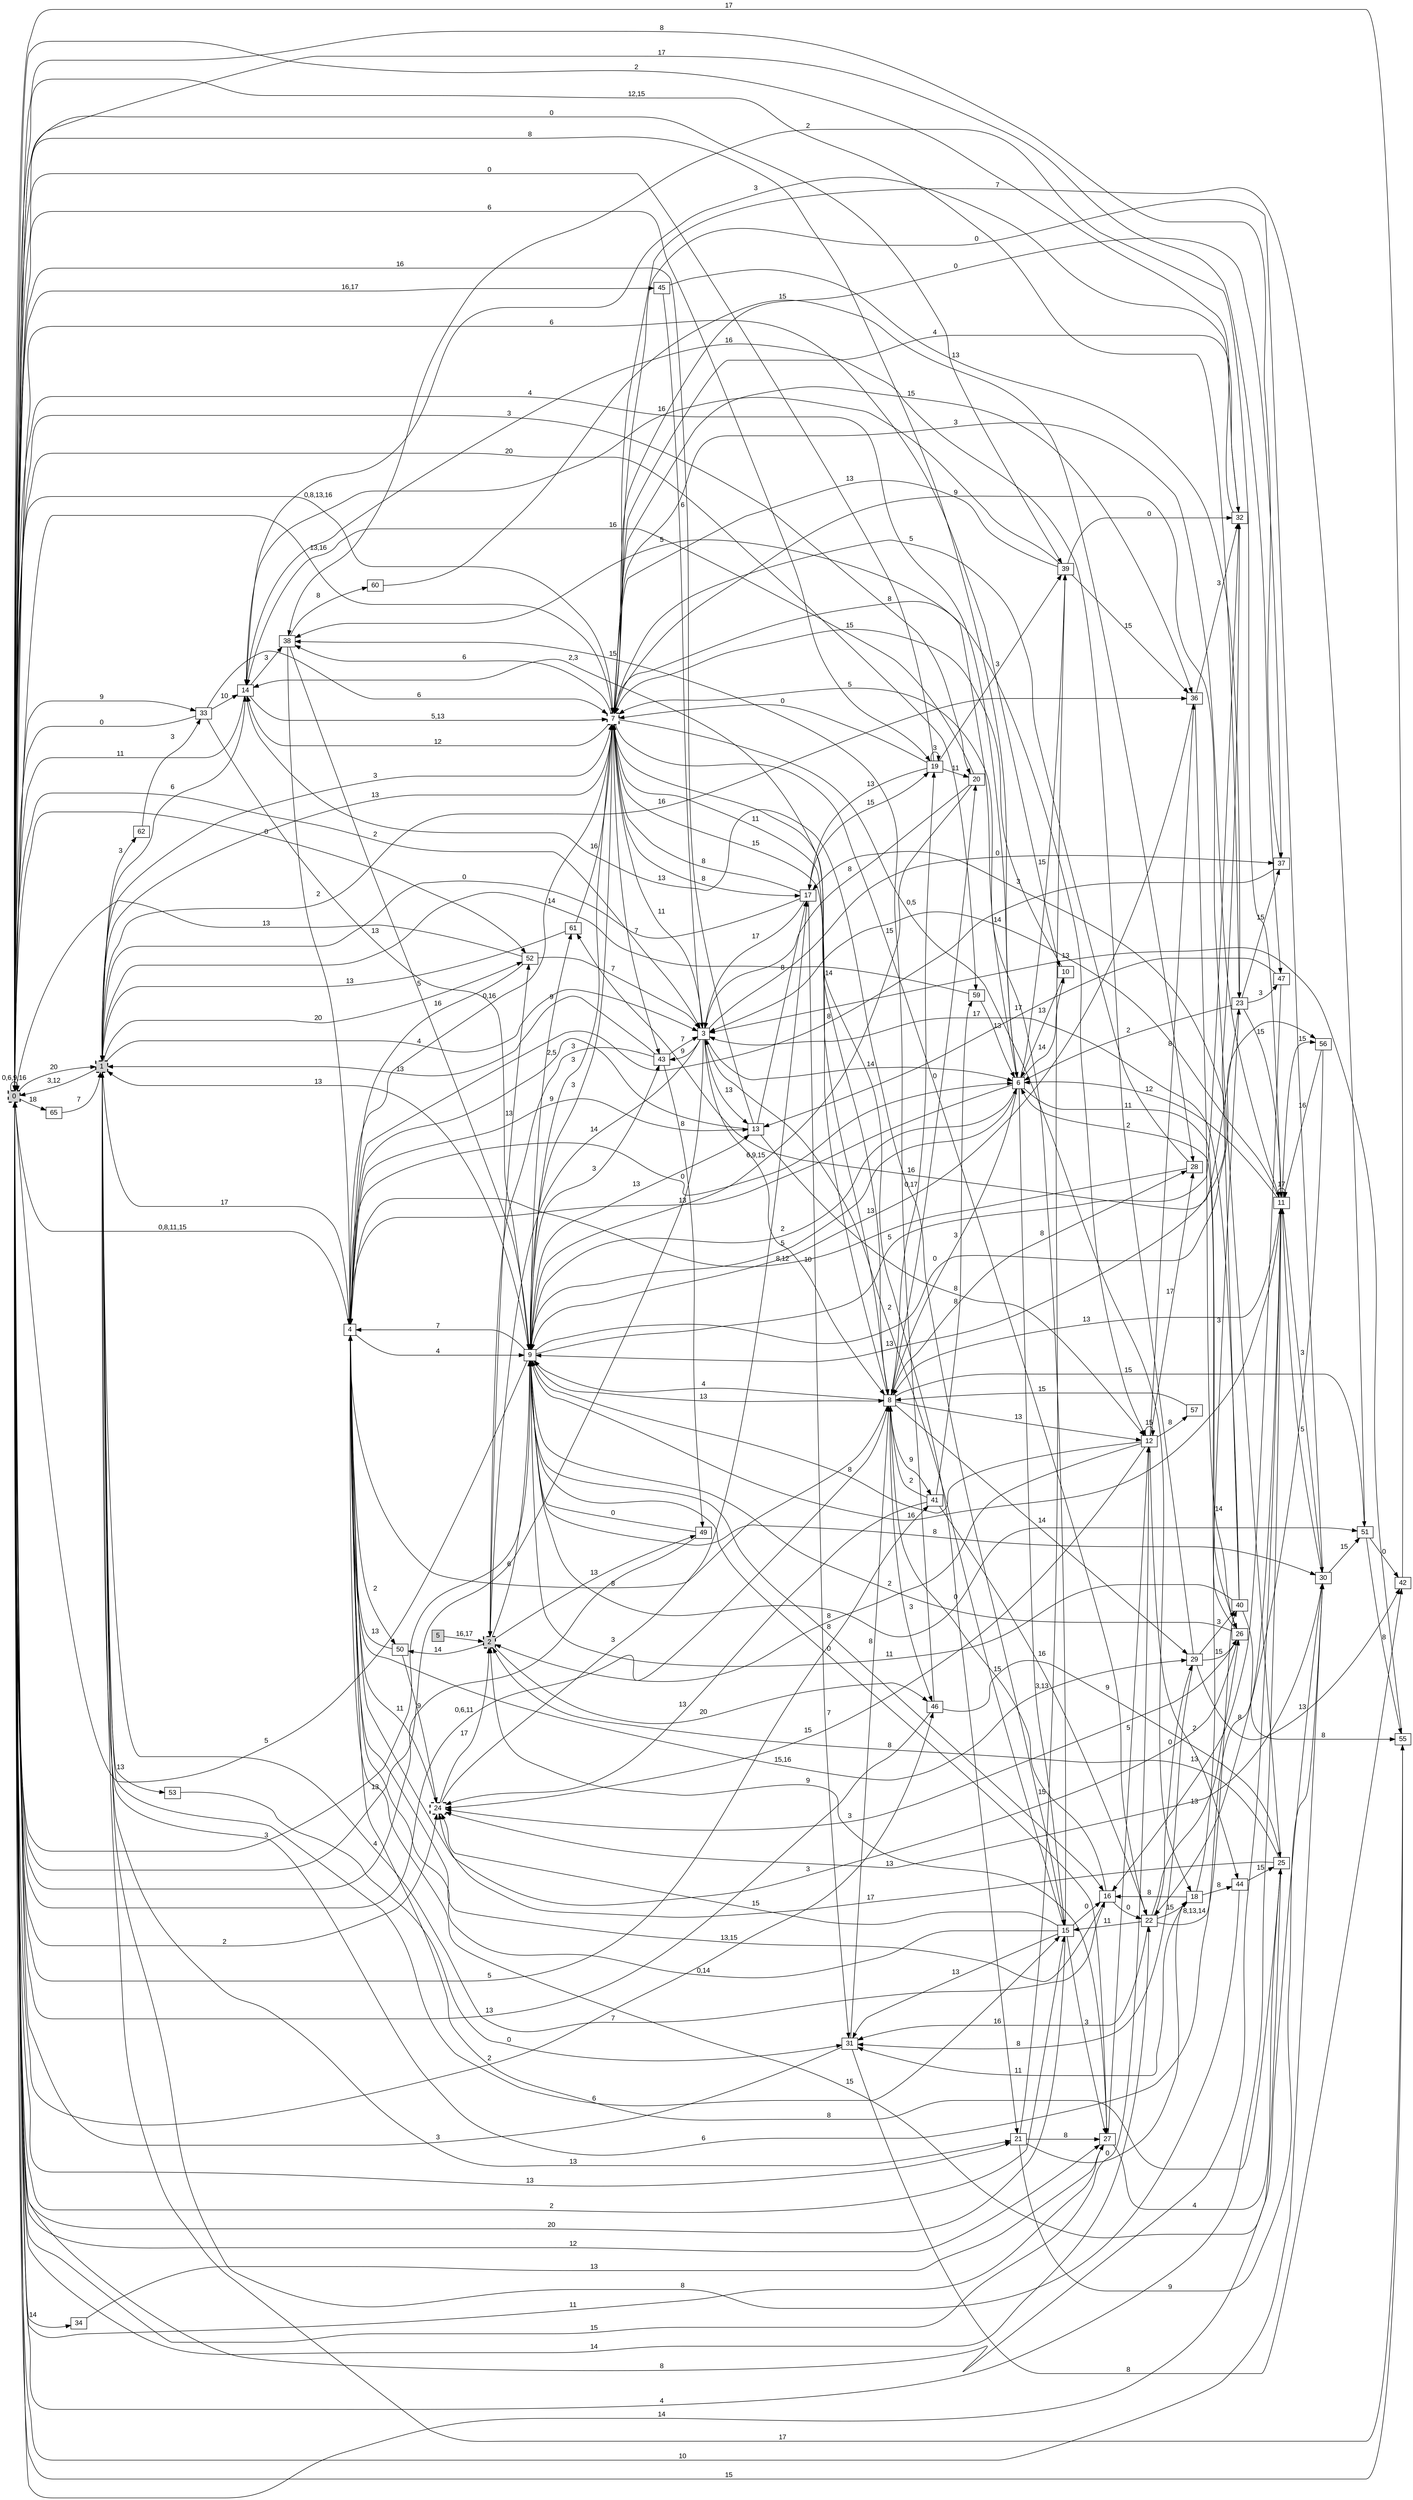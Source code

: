 digraph "NDFA" {
  rankdir=LR
  node [shape=box width=0.1 height=0.1 fontname=Arial]
  edge [fontname=Arial]
/* Estados */
 s0 [label="0" style="filled,bold,dashed"] /* I:1 F:1 D:0 */
 s1 [label="1" style="filled,bold,dashed"] /* I:1 F:1 D:0 */
 s2 [label="2" style="filled,bold,dashed"] /* I:1 F:1 D:0 */
 s3 [label="3" ] /* I:0 F:0 D:0 */
 s4 [label="4" ] /* I:0 F:0 D:0 */
 s5 [label="5" style="filled"] /* I:1 F:0 D:0 */
 s6 [label="6" ] /* I:0 F:0 D:0 */
 s7 [label="7" style="bold,dashed"] /* I:0 F:1 D:0 */
 s8 [label="8" ] /* I:0 F:0 D:0 */
 s9 [label="9" ] /* I:0 F:0 D:0 */
 s10 [label="10" ] /* I:0 F:0 D:0 */
 s11 [label="11" ] /* I:0 F:0 D:0 */
 s12 [label="12" ] /* I:0 F:0 D:0 */
 s13 [label="13" ] /* I:0 F:0 D:0 */
 s14 [label="14" ] /* I:0 F:0 D:0 */
 s15 [label="15" ] /* I:0 F:0 D:0 */
 s16 [label="16" ] /* I:0 F:0 D:0 */
 s17 [label="17" ] /* I:0 F:0 D:0 */
 s18 [label="18" ] /* I:0 F:0 D:0 */
 s19 [label="19" ] /* I:0 F:0 D:0 */
 s20 [label="20" ] /* I:0 F:0 D:0 */
 s21 [label="21" ] /* I:0 F:0 D:0 */
 s22 [label="22" ] /* I:0 F:0 D:0 */
 s23 [label="23" ] /* I:0 F:0 D:0 */
 s24 [label="24" style="bold,dashed"] /* I:0 F:1 D:0 */
 s25 [label="25" ] /* I:0 F:0 D:0 */
 s26 [label="26" ] /* I:0 F:0 D:0 */
 s27 [label="27" ] /* I:0 F:0 D:0 */
 s28 [label="28" ] /* I:0 F:0 D:0 */
 s29 [label="29" ] /* I:0 F:0 D:0 */
 s30 [label="30" ] /* I:0 F:0 D:0 */
 s31 [label="31" ] /* I:0 F:0 D:0 */
 s32 [label="32" ] /* I:0 F:0 D:0 */
 s33 [label="33" ] /* I:0 F:0 D:0 */
 s34 [label="34" ] /* I:0 F:0 D:0 */
 s36 [label="36" ] /* I:0 F:0 D:0 */
 s37 [label="37" ] /* I:0 F:0 D:0 */
 s38 [label="38" ] /* I:0 F:0 D:0 */
 s39 [label="39" ] /* I:0 F:0 D:0 */
 s40 [label="40" ] /* I:0 F:0 D:0 */
 s41 [label="41" ] /* I:0 F:0 D:0 */
 s42 [label="42" ] /* I:0 F:0 D:0 */
 s43 [label="43" ] /* I:0 F:0 D:0 */
 s44 [label="44" ] /* I:0 F:0 D:0 */
 s45 [label="45" ] /* I:0 F:0 D:0 */
 s46 [label="46" ] /* I:0 F:0 D:0 */
 s47 [label="47" ] /* I:0 F:0 D:0 */
 s49 [label="49" ] /* I:0 F:0 D:0 */
 s50 [label="50" ] /* I:0 F:0 D:0 */
 s51 [label="51" ] /* I:0 F:0 D:0 */
 s52 [label="52" ] /* I:0 F:0 D:0 */
 s53 [label="53" ] /* I:0 F:0 D:0 */
 s55 [label="55" ] /* I:0 F:0 D:0 */
 s56 [label="56" ] /* I:0 F:0 D:0 */
 s57 [label="57" ] /* I:0 F:0 D:0 */
 s59 [label="59" ] /* I:0 F:0 D:0 */
 s60 [label="60" ] /* I:0 F:0 D:0 */
 s61 [label="61" ] /* I:0 F:0 D:0 */
 s62 [label="62" ] /* I:0 F:0 D:0 */
 s65 [label="65" ] /* I:0 F:0 D:0 */
/* Transiciones */
  s0 -> s0 [label="0,6,9,16"]
  s0 -> s1 [label="20"]
  s0 -> s3 [label="2"]
  s0 -> s6 [label="4"]
  s0 -> s7 [label="0,8,13,16"]
  s0 -> s8 [label="0,6,11"]
  s0 -> s9 [label="3"]
  s0 -> s10 [label="6"]
  s0 -> s11 [label="8"]
  s0 -> s12 [label="15"]
  s0 -> s15 [label="2"]
  s0 -> s19 [label="6"]
  s0 -> s20 [label="3"]
  s0 -> s21 [label="13"]
  s0 -> s22 [label="14"]
  s0 -> s23 [label="12,15"]
  s0 -> s24 [label="2"]
  s0 -> s27 [label="12"]
  s0 -> s30 [label="10"]
  s0 -> s33 [label="9"]
  s0 -> s34 [label="14"]
  s0 -> s39 [label="0"]
  s0 -> s41 [label="5"]
  s0 -> s45 [label="16,17"]
  s0 -> s46 [label="2"]
  s0 -> s47 [label="17"]
  s0 -> s52 [label="0"]
  s0 -> s59 [label="20"]
  s0 -> s65 [label="18"]
  s1 -> s0 [label="3,12"]
  s1 -> s3 [label="4"]
  s1 -> s4 [label="17"]
  s1 -> s7 [label="3"]
  s1 -> s11 [label="6"]
  s1 -> s14 [label="6"]
  s1 -> s15 [label="6"]
  s1 -> s16 [label="7"]
  s1 -> s21 [label="13"]
  s1 -> s36 [label="16"]
  s1 -> s52 [label="20"]
  s1 -> s53 [label="13"]
  s1 -> s55 [label="17"]
  s1 -> s62 [label="3"]
  s2 -> s9 [label="6"]
  s2 -> s46 [label="20"]
  s2 -> s49 [label="13"]
  s2 -> s50 [label="14"]
  s2 -> s52 [label="13"]
  s3 -> s0 [label="13"]
  s3 -> s2 [label="14"]
  s3 -> s6 [label="14"]
  s3 -> s7 [label="11"]
  s3 -> s8 [label="10"]
  s3 -> s13 [label="13"]
  s3 -> s37 [label="0"]
  s3 -> s43 [label="9"]
  s4 -> s0 [label="0,8,11,15"]
  s4 -> s6 [label="0"]
  s4 -> s9 [label="4"]
  s4 -> s13 [label="9"]
  s4 -> s25 [label="8"]
  s4 -> s29 [label="15,16"]
  s4 -> s30 [label="15"]
  s4 -> s50 [label="2"]
  s5 -> s2 [label="16,17"]
  s6 -> s0 [label="8"]
  s6 -> s4 [label="13"]
  s6 -> s8 [label="3"]
  s6 -> s9 [label="2"]
  s6 -> s10 [label="14"]
  s6 -> s15 [label="3,13"]
  s6 -> s26 [label="11"]
  s6 -> s38 [label="5"]
  s6 -> s39 [label="15"]
  s7 -> s0 [label="13,16"]
  s7 -> s1 [label="13"]
  s7 -> s4 [label="0,16"]
  s7 -> s8 [label="11"]
  s7 -> s9 [label="3"]
  s7 -> s11 [label="3"]
  s7 -> s12 [label="8"]
  s7 -> s14 [label="12"]
  s7 -> s17 [label="8"]
  s7 -> s18 [label="0,5"]
  s7 -> s21 [label="14"]
  s7 -> s22 [label="15"]
  s7 -> s36 [label="15"]
  s7 -> s37 [label="0"]
  s7 -> s38 [label="6"]
  s7 -> s43 [label="7"]
  s8 -> s4 [label="8"]
  s8 -> s7 [label="15"]
  s8 -> s9 [label="4"]
  s8 -> s12 [label="13"]
  s8 -> s14 [label="2,3"]
  s8 -> s19 [label="0,17"]
  s8 -> s20 [label="0"]
  s8 -> s28 [label="8"]
  s8 -> s29 [label="14"]
  s8 -> s41 [label="9"]
  s8 -> s46 [label="3"]
  s8 -> s51 [label="15"]
  s9 -> s0 [label="5"]
  s9 -> s1 [label="13"]
  s9 -> s4 [label="7"]
  s9 -> s6 [label="5"]
  s9 -> s7 [label="3"]
  s9 -> s8 [label="13"]
  s9 -> s11 [label="16"]
  s9 -> s13 [label="13"]
  s9 -> s16 [label="8"]
  s9 -> s27 [label="0"]
  s9 -> s30 [label="8"]
  s9 -> s32 [label="5"]
  s9 -> s43 [label="3"]
  s9 -> s51 [label="0"]
  s9 -> s56 [label="0"]
  s9 -> s61 [label="9"]
  s10 -> s6 [label="13"]
  s10 -> s7 [label="15"]
  s11 -> s0 [label="4"]
  s11 -> s3 [label="14"]
  s11 -> s6 [label="12"]
  s11 -> s8 [label="13"]
  s11 -> s11 [label="17"]
  s11 -> s30 [label="3"]
  s11 -> s38 [label="2"]
  s11 -> s56 [label="15"]
  s12 -> s2 [label="8"]
  s12 -> s9 [label="8"]
  s12 -> s12 [label="15"]
  s12 -> s24 [label="15"]
  s12 -> s28 [label="17"]
  s12 -> s36 [label="8"]
  s12 -> s44 [label="2"]
  s12 -> s57 [label="8"]
  s13 -> s0 [label="16"]
  s13 -> s4 [label="2,5"]
  s13 -> s12 [label="8"]
  s13 -> s17 [label="8"]
  s14 -> s0 [label="11"]
  s14 -> s7 [label="5,13"]
  s14 -> s15 [label="13"]
  s14 -> s32 [label="3"]
  s14 -> s38 [label="3"]
  s15 -> s0 [label="20"]
  s15 -> s3 [label="2"]
  s15 -> s4 [label="0,14"]
  s15 -> s7 [label="5"]
  s15 -> s16 [label="0"]
  s15 -> s24 [label="15"]
  s15 -> s27 [label="3"]
  s15 -> s31 [label="13"]
  s16 -> s4 [label="13,15"]
  s16 -> s8 [label="15"]
  s16 -> s22 [label="0"]
  s17 -> s1 [label="0"]
  s17 -> s3 [label="17"]
  s17 -> s7 [label="8"]
  s17 -> s19 [label="15"]
  s17 -> s31 [label="7"]
  s18 -> s16 [label="8"]
  s18 -> s23 [label="3"]
  s18 -> s31 [label="11"]
  s18 -> s44 [label="8"]
  s19 -> s0 [label="0"]
  s19 -> s7 [label="0"]
  s19 -> s17 [label="13"]
  s19 -> s19 [label="3"]
  s19 -> s20 [label="11"]
  s19 -> s39 [label="3"]
  s20 -> s3 [label="8"]
  s20 -> s9 [label="6,9,15"]
  s20 -> s14 [label="16"]
  s21 -> s18 [label="0"]
  s21 -> s27 [label="8"]
  s21 -> s30 [label="9"]
  s21 -> s39 [label="15"]
  s22 -> s15 [label="11"]
  s22 -> s18 [label="15"]
  s22 -> s26 [label="13"]
  s22 -> s29 [label="0"]
  s22 -> s31 [label="16"]
  s22 -> s40 [label="8,13,14"]
  s23 -> s6 [label="2"]
  s23 -> s11 [label="15"]
  s23 -> s37 [label="15"]
  s23 -> s47 [label="3"]
  s23 -> s61 [label="16"]
  s24 -> s2 [label="17"]
  s24 -> s4 [label="11"]
  s24 -> s17 [label="3"]
  s25 -> s0 [label="14"]
  s25 -> s2 [label="8"]
  s25 -> s7 [label="9"]
  s25 -> s24 [label="17"]
  s26 -> s4 [label="3"]
  s26 -> s6 [label="2"]
  s26 -> s9 [label="2"]
  s26 -> s24 [label="3"]
  s27 -> s0 [label="11"]
  s27 -> s2 [label="9"]
  s27 -> s12 [label="5"]
  s27 -> s25 [label="4"]
  s28 -> s4 [label="8,12"]
  s28 -> s7 [label="5"]
  s29 -> s14 [label="16"]
  s29 -> s26 [label="15"]
  s29 -> s31 [label="8"]
  s29 -> s40 [label="3"]
  s29 -> s42 [label="13"]
  s30 -> s7 [label="0"]
  s30 -> s11 [label="5"]
  s30 -> s24 [label="13"]
  s30 -> s51 [label="15"]
  s31 -> s0 [label="3"]
  s31 -> s8 [label="8"]
  s31 -> s42 [label="8"]
  s32 -> s0 [label="2"]
  s32 -> s7 [label="4"]
  s32 -> s9 [label="13"]
  s33 -> s0 [label="0"]
  s33 -> s7 [label="6"]
  s33 -> s9 [label="13"]
  s33 -> s14 [label="10"]
  s34 -> s27 [label="13"]
  s36 -> s9 [label="13"]
  s36 -> s26 [label="14"]
  s36 -> s32 [label="3"]
  s37 -> s0 [label="8"]
  s37 -> s4 [label="8"]
  s38 -> s4 [label="2"]
  s38 -> s9 [label="5"]
  s38 -> s60 [label="8"]
  s39 -> s7 [label="13"]
  s39 -> s14 [label="16"]
  s39 -> s32 [label="0"]
  s39 -> s36 [label="15"]
  s40 -> s3 [label="17"]
  s40 -> s9 [label="11"]
  s40 -> s17 [label="3"]
  s40 -> s55 [label="8"]
  s41 -> s8 [label="2"]
  s41 -> s22 [label="16"]
  s41 -> s24 [label="13"]
  s41 -> s59 [label="8"]
  s42 -> s0 [label="17"]
  s43 -> s1 [label="13"]
  s43 -> s2 [label="3"]
  s43 -> s3 [label="7"]
  s43 -> s49 [label="8"]
  s44 -> s1 [label="8"]
  s44 -> s25 [label="15"]
  s45 -> s3 [label="6"]
  s45 -> s23 [label="13"]
  s46 -> s0 [label="13"]
  s46 -> s25 [label="9"]
  s46 -> s38 [label="15"]
  s47 -> s13 [label="17"]
  s47 -> s16 [label="13"]
  s49 -> s0 [label="4"]
  s49 -> s9 [label="0"]
  s50 -> s4 [label="13"]
  s50 -> s24 [label="9"]
  s51 -> s7 [label="7"]
  s51 -> s42 [label="0"]
  s51 -> s55 [label="8"]
  s52 -> s0 [label="13"]
  s52 -> s3 [label="7"]
  s52 -> s4 [label="16"]
  s53 -> s31 [label="0"]
  s55 -> s0 [label="15"]
  s55 -> s3 [label="13"]
  s56 -> s11 [label="16"]
  s56 -> s22 [label="8"]
  s57 -> s8 [label="15"]
  s59 -> s1 [label="14"]
  s59 -> s6 [label="13"]
  s60 -> s28 [label="15"]
  s61 -> s1 [label="13"]
  s61 -> s7 [label="16"]
  s62 -> s33 [label="3"]
  s65 -> s1 [label="7"]
}
